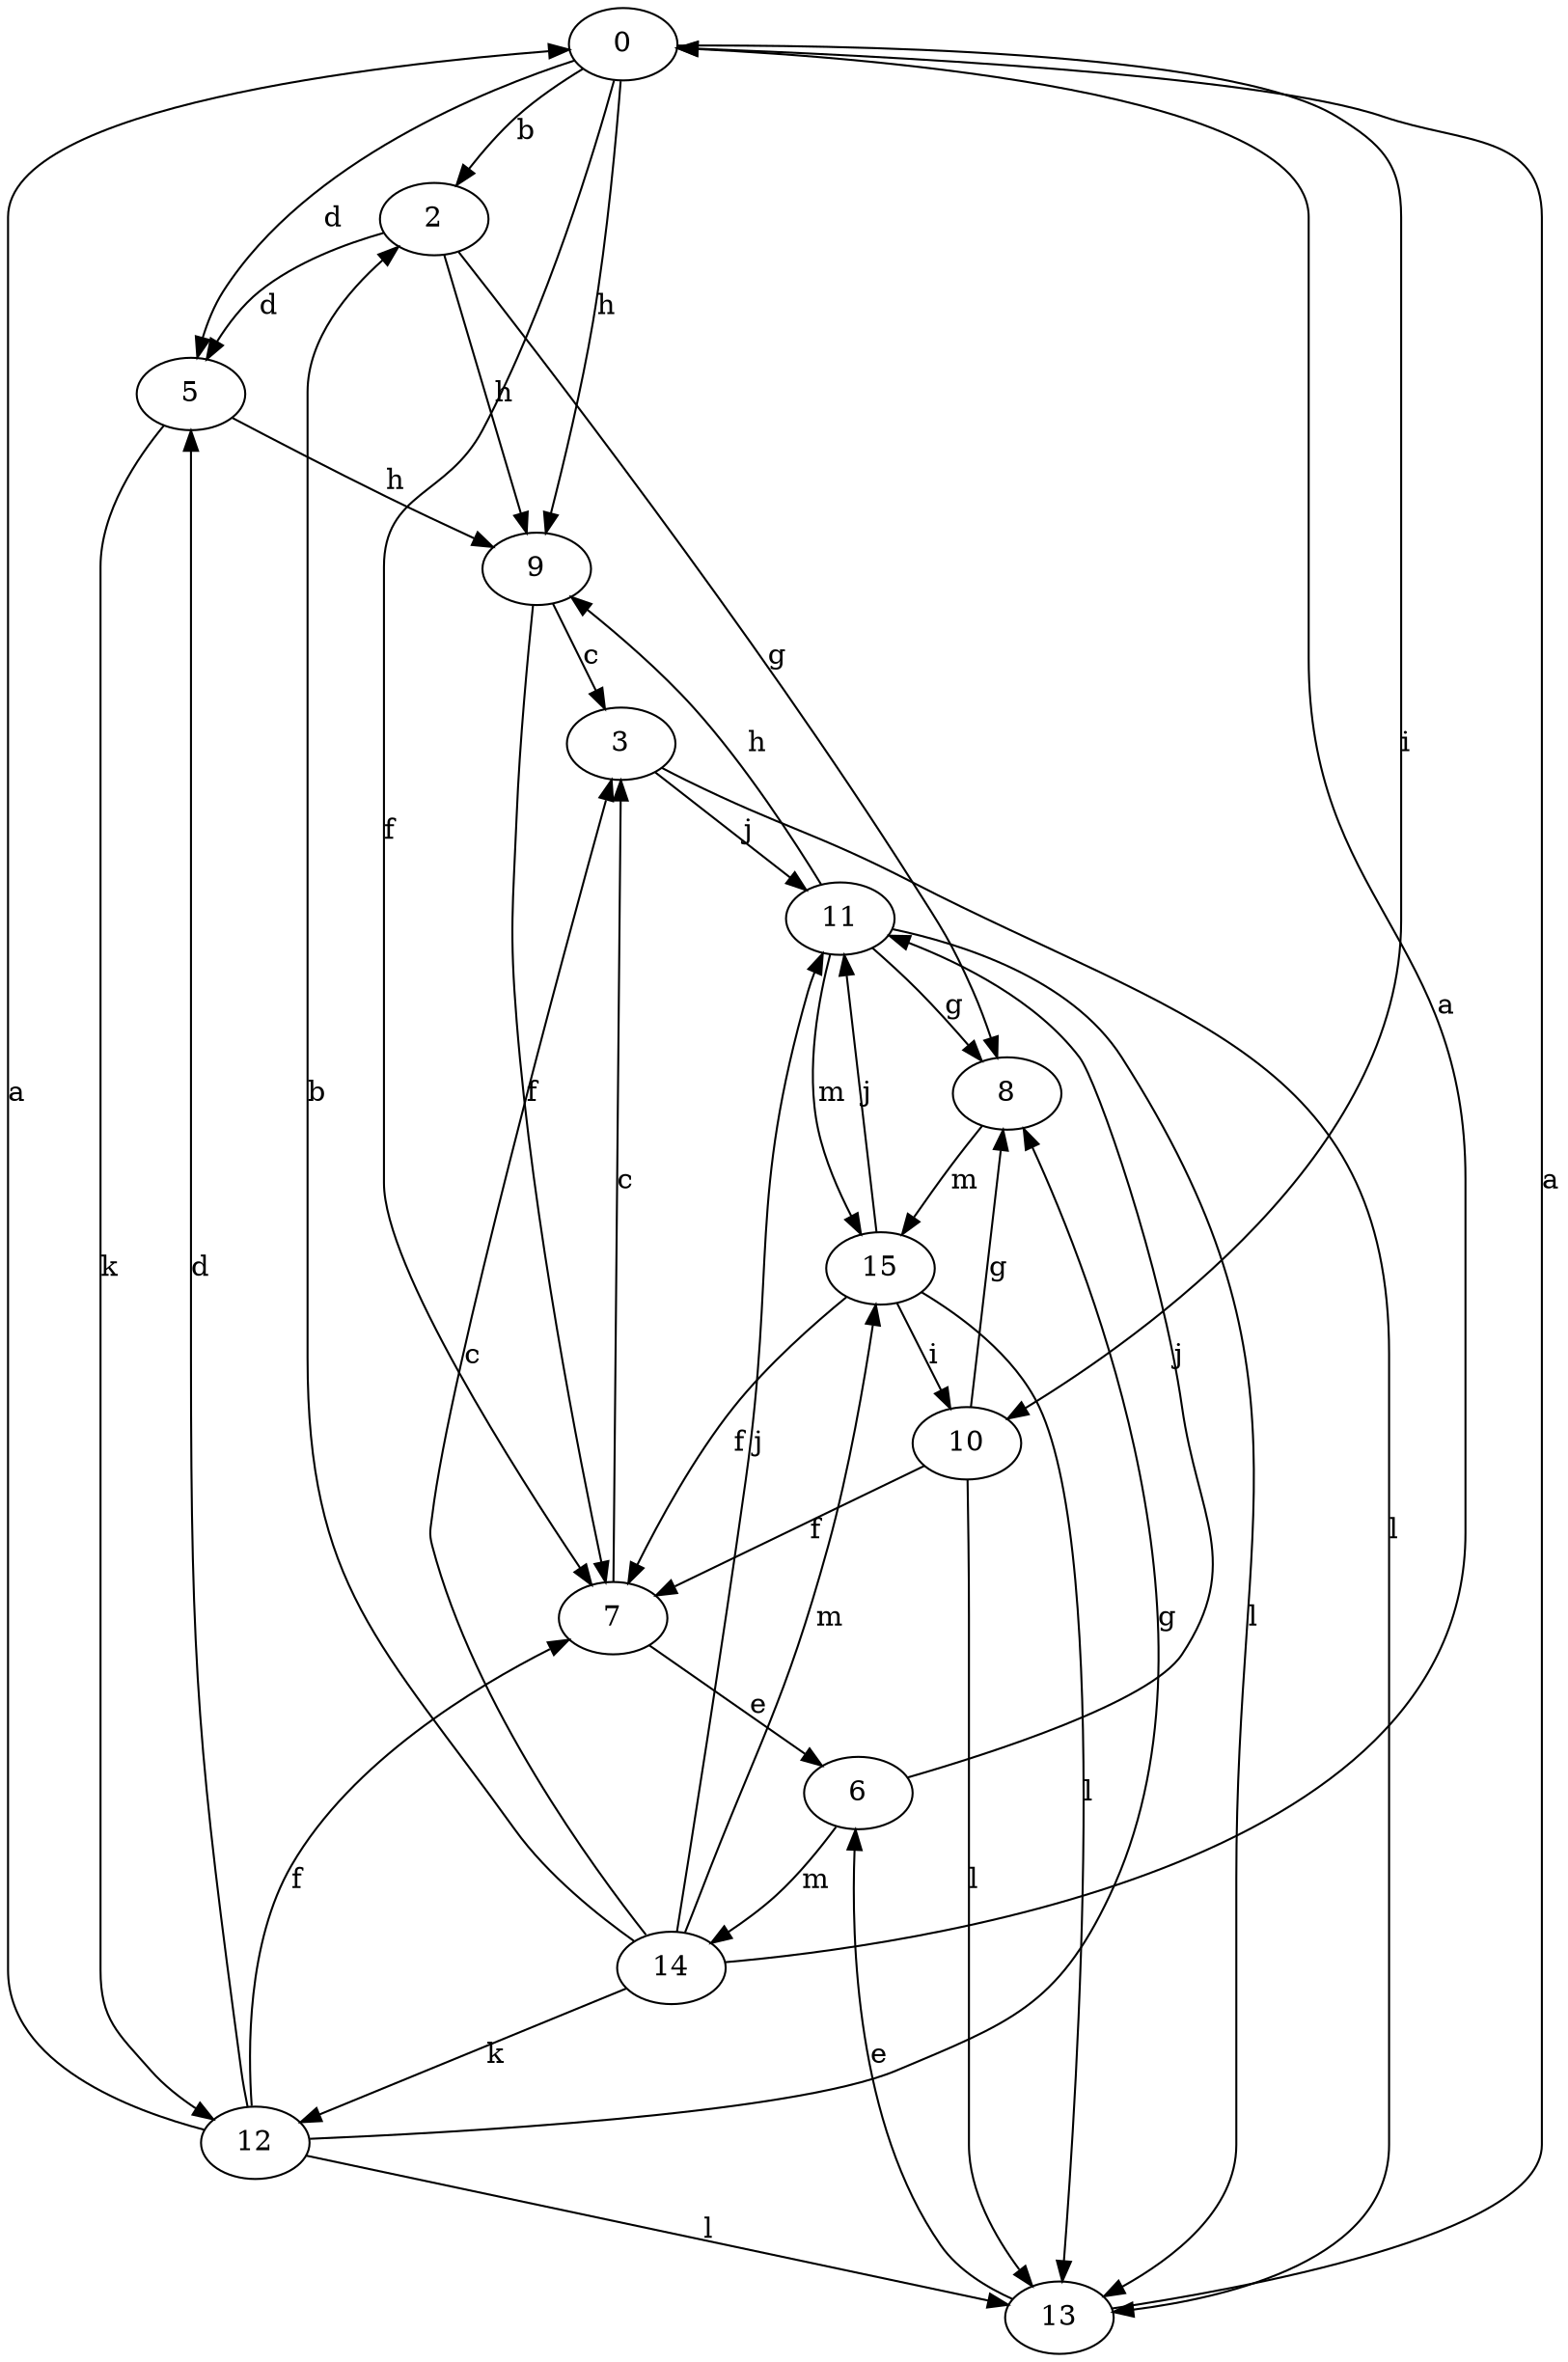 strict digraph  {
0;
2;
3;
5;
6;
7;
8;
9;
10;
11;
12;
13;
14;
15;
0 -> 2  [label=b];
0 -> 5  [label=d];
0 -> 7  [label=f];
0 -> 9  [label=h];
0 -> 10  [label=i];
2 -> 5  [label=d];
2 -> 8  [label=g];
2 -> 9  [label=h];
3 -> 11  [label=j];
3 -> 13  [label=l];
5 -> 9  [label=h];
5 -> 12  [label=k];
6 -> 11  [label=j];
6 -> 14  [label=m];
7 -> 3  [label=c];
7 -> 6  [label=e];
8 -> 15  [label=m];
9 -> 3  [label=c];
9 -> 7  [label=f];
10 -> 7  [label=f];
10 -> 8  [label=g];
10 -> 13  [label=l];
11 -> 8  [label=g];
11 -> 9  [label=h];
11 -> 13  [label=l];
11 -> 15  [label=m];
12 -> 0  [label=a];
12 -> 5  [label=d];
12 -> 7  [label=f];
12 -> 8  [label=g];
12 -> 13  [label=l];
13 -> 0  [label=a];
13 -> 6  [label=e];
14 -> 0  [label=a];
14 -> 2  [label=b];
14 -> 3  [label=c];
14 -> 11  [label=j];
14 -> 12  [label=k];
14 -> 15  [label=m];
15 -> 7  [label=f];
15 -> 10  [label=i];
15 -> 11  [label=j];
15 -> 13  [label=l];
}
